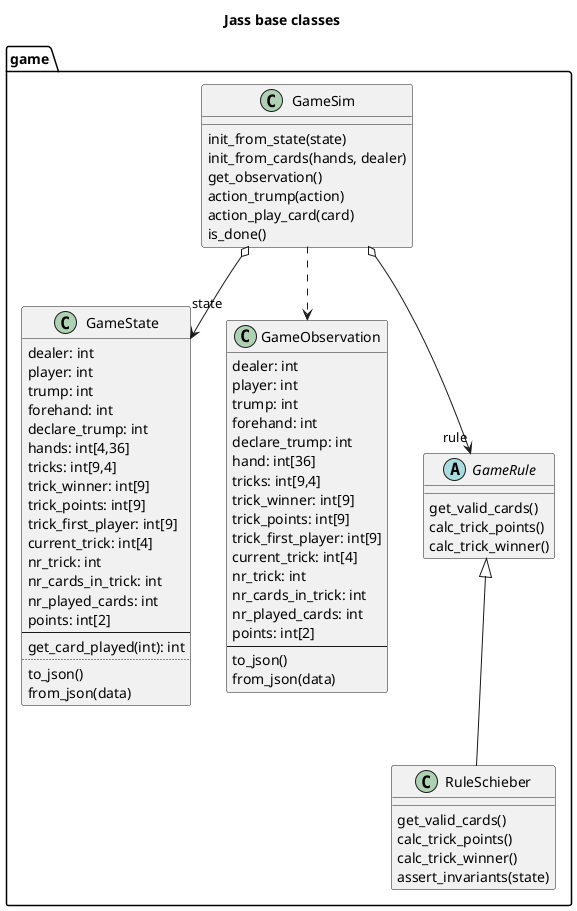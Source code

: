 @startuml

title Jass base classes
class game.GameState {
dealer: int
player: int
trump: int
forehand: int
declare_trump: int
hands: int[4,36]
tricks: int[9,4]
trick_winner: int[9]
trick_points: int[9]
trick_first_player: int[9]
current_trick: int[4]
nr_trick: int
nr_cards_in_trick: int
nr_played_cards: int
points: int[2]
--
get_card_played(int): int
..
to_json()
from_json(data)
}

class game.GameSim {
init_from_state(state)
init_from_cards(hands, dealer)
get_observation()
action_trump(action)
action_play_card(card)
is_done()
}

class game.GameObservation
{
dealer: int
player: int
trump: int
forehand: int
declare_trump: int
hand: int[36]
tricks: int[9,4]
trick_winner: int[9]
trick_points: int[9]
trick_first_player: int[9]
current_trick: int[4]
nr_trick: int
nr_cards_in_trick: int
nr_played_cards: int
points: int[2]
---
to_json()
from_json(data)
}

abstract class game.GameRule {
get_valid_cards()
calc_trick_points()
calc_trick_winner()
}

class game.RuleSchieber {
get_valid_cards()
calc_trick_points()
calc_trick_winner()
assert_invariants(state)
}

together {
class game.GameState
class game.GameObservation
}
game.GameState -[hidden] game.GameObservation

game.GameRule <|-- game.RuleSchieber
game.GameSim o--> "rule" game.GameRule
game.GameSim o--> "state" game.GameState
game.GameSim ..>  game.GameObservation
@enduml
